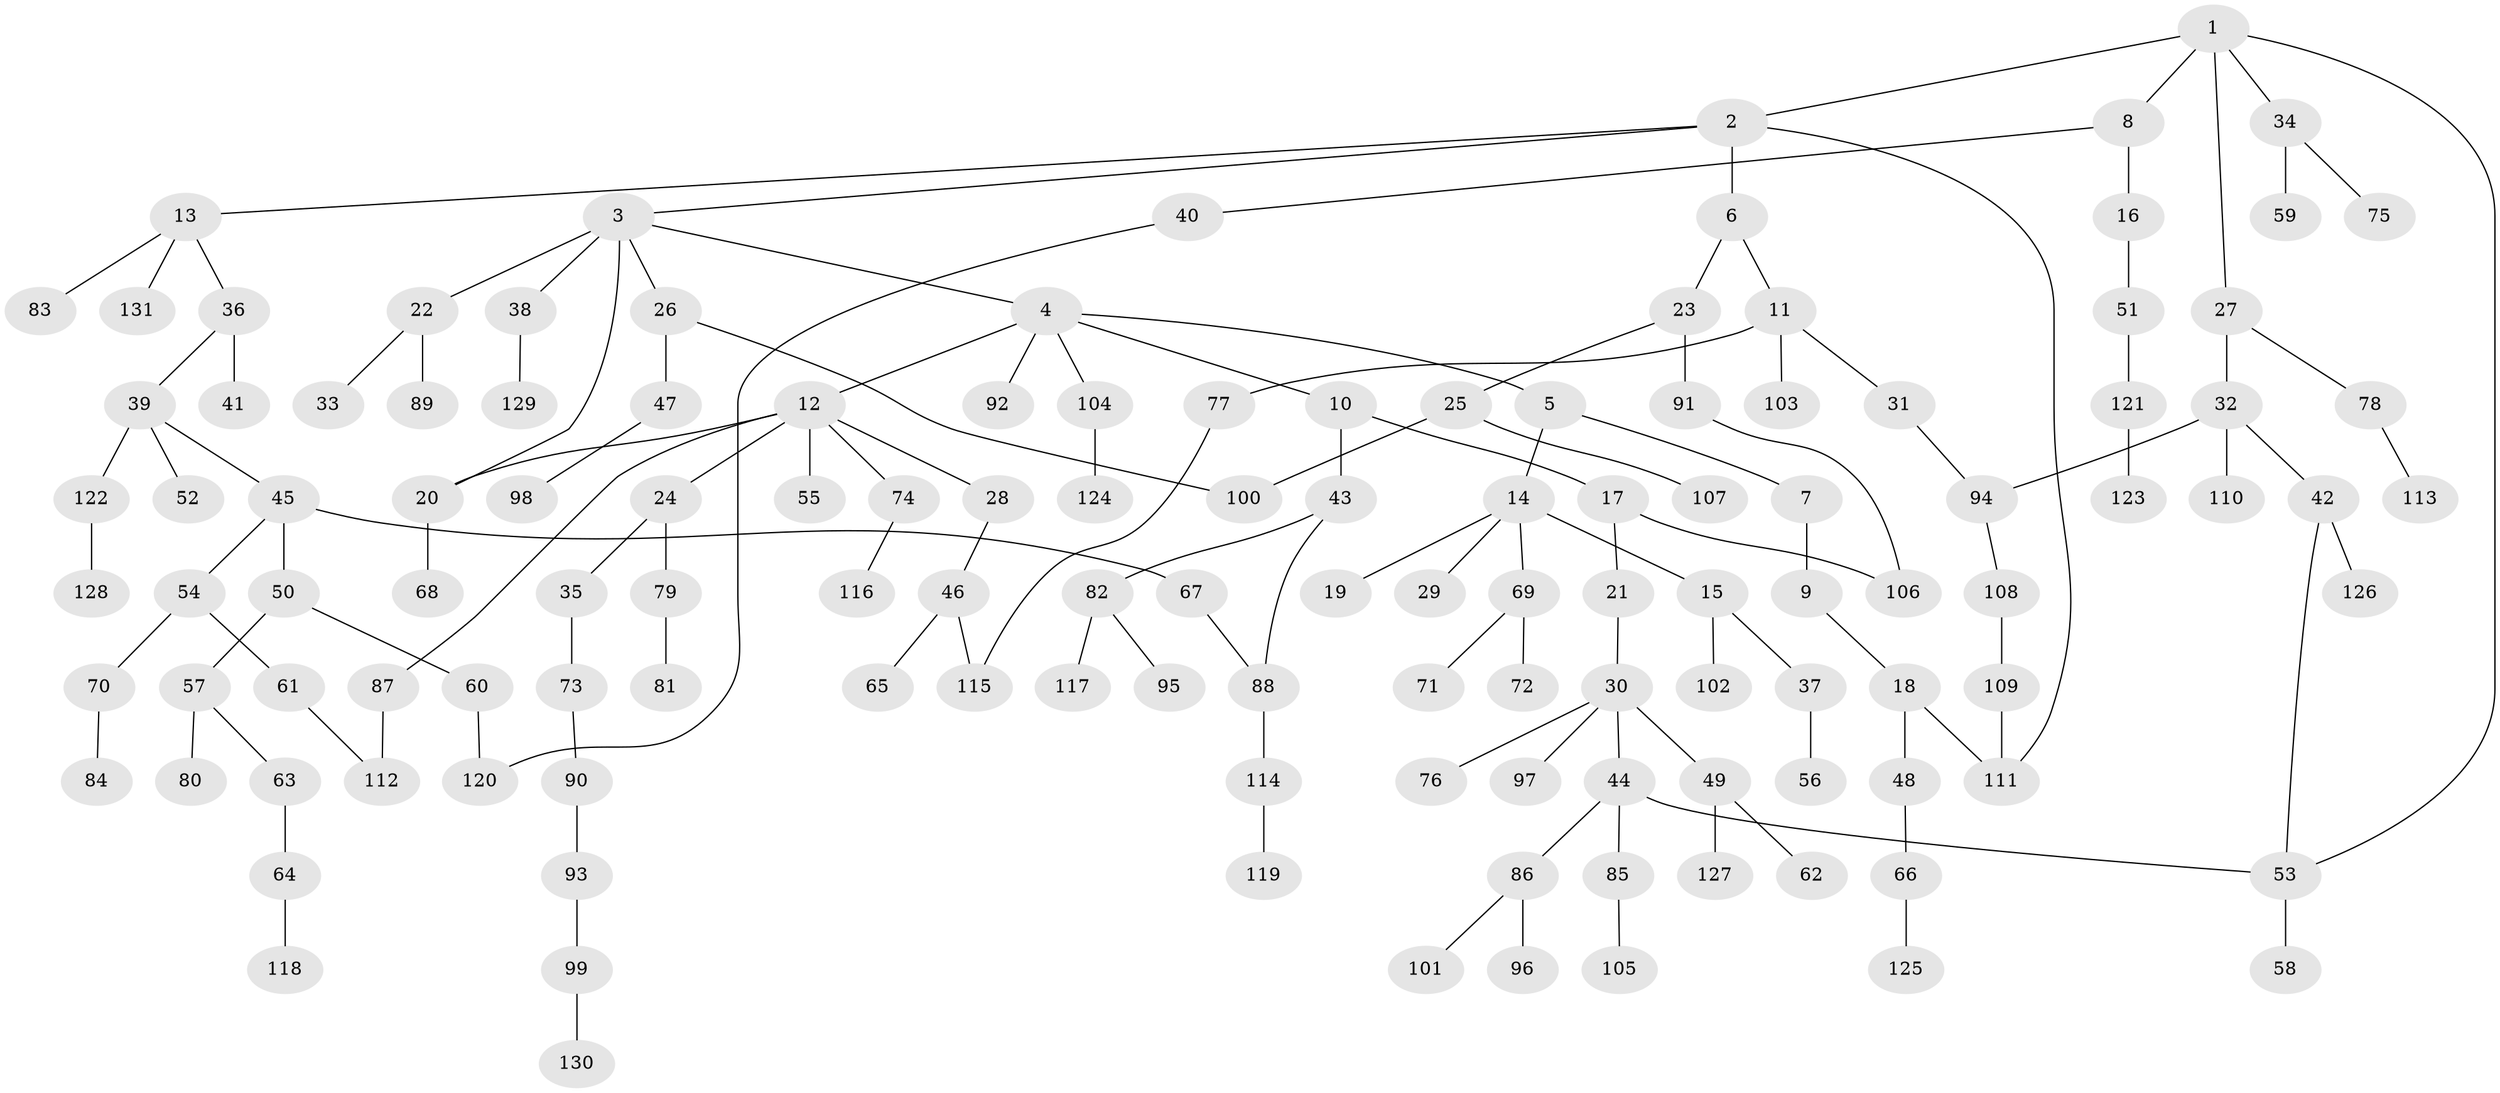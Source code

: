 // coarse degree distribution, {5: 0.022222222222222223, 6: 0.044444444444444446, 10: 0.011111111111111112, 3: 0.18888888888888888, 4: 0.05555555555555555, 1: 0.4111111111111111, 2: 0.26666666666666666}
// Generated by graph-tools (version 1.1) at 2025/51/02/27/25 19:51:37]
// undirected, 131 vertices, 142 edges
graph export_dot {
graph [start="1"]
  node [color=gray90,style=filled];
  1;
  2;
  3;
  4;
  5;
  6;
  7;
  8;
  9;
  10;
  11;
  12;
  13;
  14;
  15;
  16;
  17;
  18;
  19;
  20;
  21;
  22;
  23;
  24;
  25;
  26;
  27;
  28;
  29;
  30;
  31;
  32;
  33;
  34;
  35;
  36;
  37;
  38;
  39;
  40;
  41;
  42;
  43;
  44;
  45;
  46;
  47;
  48;
  49;
  50;
  51;
  52;
  53;
  54;
  55;
  56;
  57;
  58;
  59;
  60;
  61;
  62;
  63;
  64;
  65;
  66;
  67;
  68;
  69;
  70;
  71;
  72;
  73;
  74;
  75;
  76;
  77;
  78;
  79;
  80;
  81;
  82;
  83;
  84;
  85;
  86;
  87;
  88;
  89;
  90;
  91;
  92;
  93;
  94;
  95;
  96;
  97;
  98;
  99;
  100;
  101;
  102;
  103;
  104;
  105;
  106;
  107;
  108;
  109;
  110;
  111;
  112;
  113;
  114;
  115;
  116;
  117;
  118;
  119;
  120;
  121;
  122;
  123;
  124;
  125;
  126;
  127;
  128;
  129;
  130;
  131;
  1 -- 2;
  1 -- 8;
  1 -- 27;
  1 -- 34;
  1 -- 53;
  2 -- 3;
  2 -- 6;
  2 -- 13;
  2 -- 111;
  3 -- 4;
  3 -- 22;
  3 -- 26;
  3 -- 38;
  3 -- 20;
  4 -- 5;
  4 -- 10;
  4 -- 12;
  4 -- 92;
  4 -- 104;
  5 -- 7;
  5 -- 14;
  6 -- 11;
  6 -- 23;
  7 -- 9;
  8 -- 16;
  8 -- 40;
  9 -- 18;
  10 -- 17;
  10 -- 43;
  11 -- 31;
  11 -- 77;
  11 -- 103;
  12 -- 20;
  12 -- 24;
  12 -- 28;
  12 -- 55;
  12 -- 74;
  12 -- 87;
  13 -- 36;
  13 -- 83;
  13 -- 131;
  14 -- 15;
  14 -- 19;
  14 -- 29;
  14 -- 69;
  15 -- 37;
  15 -- 102;
  16 -- 51;
  17 -- 21;
  17 -- 106;
  18 -- 48;
  18 -- 111;
  20 -- 68;
  21 -- 30;
  22 -- 33;
  22 -- 89;
  23 -- 25;
  23 -- 91;
  24 -- 35;
  24 -- 79;
  25 -- 100;
  25 -- 107;
  26 -- 47;
  26 -- 100;
  27 -- 32;
  27 -- 78;
  28 -- 46;
  30 -- 44;
  30 -- 49;
  30 -- 76;
  30 -- 97;
  31 -- 94;
  32 -- 42;
  32 -- 110;
  32 -- 94;
  34 -- 59;
  34 -- 75;
  35 -- 73;
  36 -- 39;
  36 -- 41;
  37 -- 56;
  38 -- 129;
  39 -- 45;
  39 -- 52;
  39 -- 122;
  40 -- 120;
  42 -- 126;
  42 -- 53;
  43 -- 82;
  43 -- 88;
  44 -- 85;
  44 -- 86;
  44 -- 53;
  45 -- 50;
  45 -- 54;
  45 -- 67;
  46 -- 65;
  46 -- 115;
  47 -- 98;
  48 -- 66;
  49 -- 62;
  49 -- 127;
  50 -- 57;
  50 -- 60;
  51 -- 121;
  53 -- 58;
  54 -- 61;
  54 -- 70;
  57 -- 63;
  57 -- 80;
  60 -- 120;
  61 -- 112;
  63 -- 64;
  64 -- 118;
  66 -- 125;
  67 -- 88;
  69 -- 71;
  69 -- 72;
  70 -- 84;
  73 -- 90;
  74 -- 116;
  77 -- 115;
  78 -- 113;
  79 -- 81;
  82 -- 95;
  82 -- 117;
  85 -- 105;
  86 -- 96;
  86 -- 101;
  87 -- 112;
  88 -- 114;
  90 -- 93;
  91 -- 106;
  93 -- 99;
  94 -- 108;
  99 -- 130;
  104 -- 124;
  108 -- 109;
  109 -- 111;
  114 -- 119;
  121 -- 123;
  122 -- 128;
}
